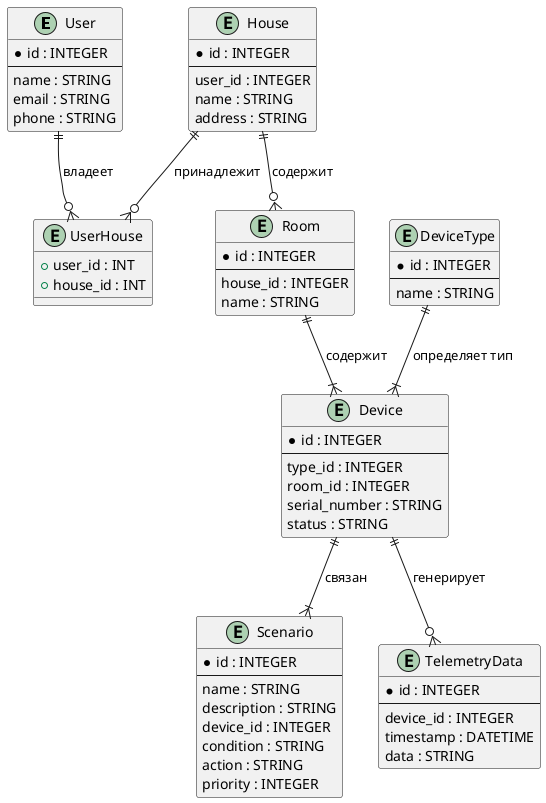 @startuml

entity User {
    *id : INTEGER
    --
    name : STRING
    email : STRING
    phone : STRING
}

entity House {
    *id : INTEGER
    --
    user_id : INTEGER
    name : STRING
    address : STRING
}

entity "UserHouse" {
  +user_id : INT
  +house_id : INT
}

entity Room {
    *id : INTEGER
    --
    house_id : INTEGER
    name : STRING
}

entity Device {
    *id : INTEGER
    --
    type_id : INTEGER
    room_id : INTEGER
    serial_number : STRING
    status : STRING
}

entity DeviceType {
    *id : INTEGER
    --
    name : STRING
}

entity Scenario {
    *id : INTEGER
    --
    name : STRING
    description : STRING
    device_id : INTEGER
    condition : STRING
    action : STRING
    priority : INTEGER
}

entity TelemetryData {
    *id : INTEGER
    --
    device_id : INTEGER
    timestamp : DATETIME
    data : STRING
}

User ||--o{ UserHouse : "владеет"
House ||--o{ UserHouse : "принадлежит"
House ||--o{ Room : "содержит"
Room ||--|{ Device : "содержит"
Device ||--o{ TelemetryData : "генерирует"
Device ||--|{ Scenario : "связан"
DeviceType ||--|{ Device : "определяет тип"

@enduml
